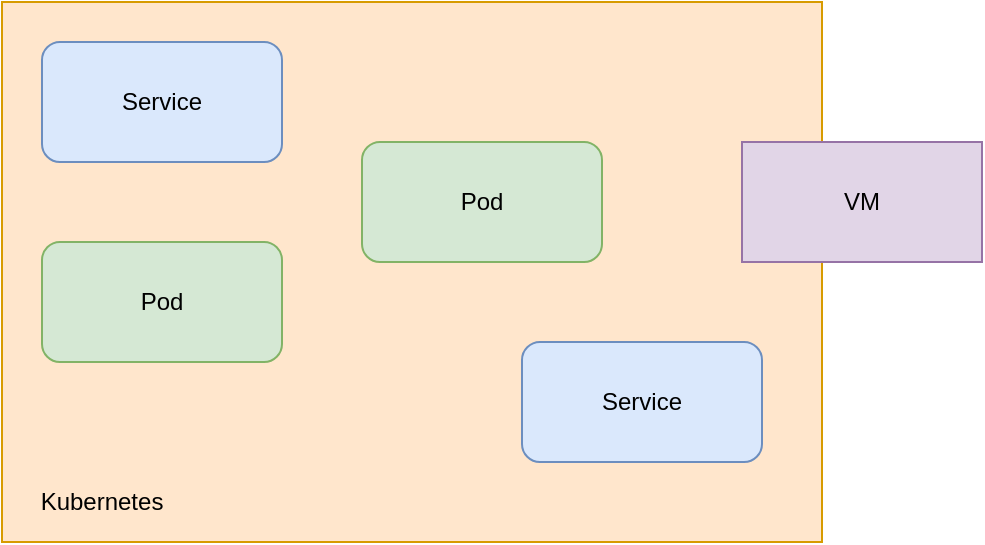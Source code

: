 <mxfile version="14.1.9" type="github">
  <diagram id="3xyzvT4HvCqALxygDCmZ" name="Page-1">
    <mxGraphModel dx="1383" dy="771" grid="1" gridSize="10" guides="1" tooltips="1" connect="1" arrows="1" fold="1" page="1" pageScale="1" pageWidth="827" pageHeight="1169" math="0" shadow="0">
      <root>
        <mxCell id="0" />
        <mxCell id="1" parent="0" />
        <mxCell id="TJ72o74QsYJcE_YXTtie-1" value="" style="rounded=0;whiteSpace=wrap;html=1;fillColor=#ffe6cc;strokeColor=#d79b00;" vertex="1" parent="1">
          <mxGeometry x="20" y="160" width="410" height="270" as="geometry" />
        </mxCell>
        <mxCell id="TJ72o74QsYJcE_YXTtie-3" value="Service" style="rounded=1;whiteSpace=wrap;html=1;fillColor=#dae8fc;strokeColor=#6c8ebf;" vertex="1" parent="1">
          <mxGeometry x="40" y="180" width="120" height="60" as="geometry" />
        </mxCell>
        <mxCell id="TJ72o74QsYJcE_YXTtie-4" value="Pod" style="rounded=1;whiteSpace=wrap;html=1;fillColor=#d5e8d4;strokeColor=#82b366;" vertex="1" parent="1">
          <mxGeometry x="40" y="280" width="120" height="60" as="geometry" />
        </mxCell>
        <mxCell id="TJ72o74QsYJcE_YXTtie-5" value="Pod" style="rounded=1;whiteSpace=wrap;html=1;fillColor=#d5e8d4;strokeColor=#82b366;" vertex="1" parent="1">
          <mxGeometry x="200" y="230" width="120" height="60" as="geometry" />
        </mxCell>
        <mxCell id="TJ72o74QsYJcE_YXTtie-6" value="Service" style="rounded=1;whiteSpace=wrap;html=1;fillColor=#dae8fc;strokeColor=#6c8ebf;" vertex="1" parent="1">
          <mxGeometry x="280" y="330" width="120" height="60" as="geometry" />
        </mxCell>
        <mxCell id="TJ72o74QsYJcE_YXTtie-7" value="Kubernetes" style="text;html=1;strokeColor=none;fillColor=none;align=center;verticalAlign=middle;whiteSpace=wrap;rounded=0;" vertex="1" parent="1">
          <mxGeometry x="50" y="400" width="40" height="20" as="geometry" />
        </mxCell>
        <mxCell id="TJ72o74QsYJcE_YXTtie-9" value="VM" style="rounded=0;whiteSpace=wrap;html=1;fillColor=#e1d5e7;strokeColor=#9673a6;" vertex="1" parent="1">
          <mxGeometry x="390" y="230" width="120" height="60" as="geometry" />
        </mxCell>
      </root>
    </mxGraphModel>
  </diagram>
</mxfile>
